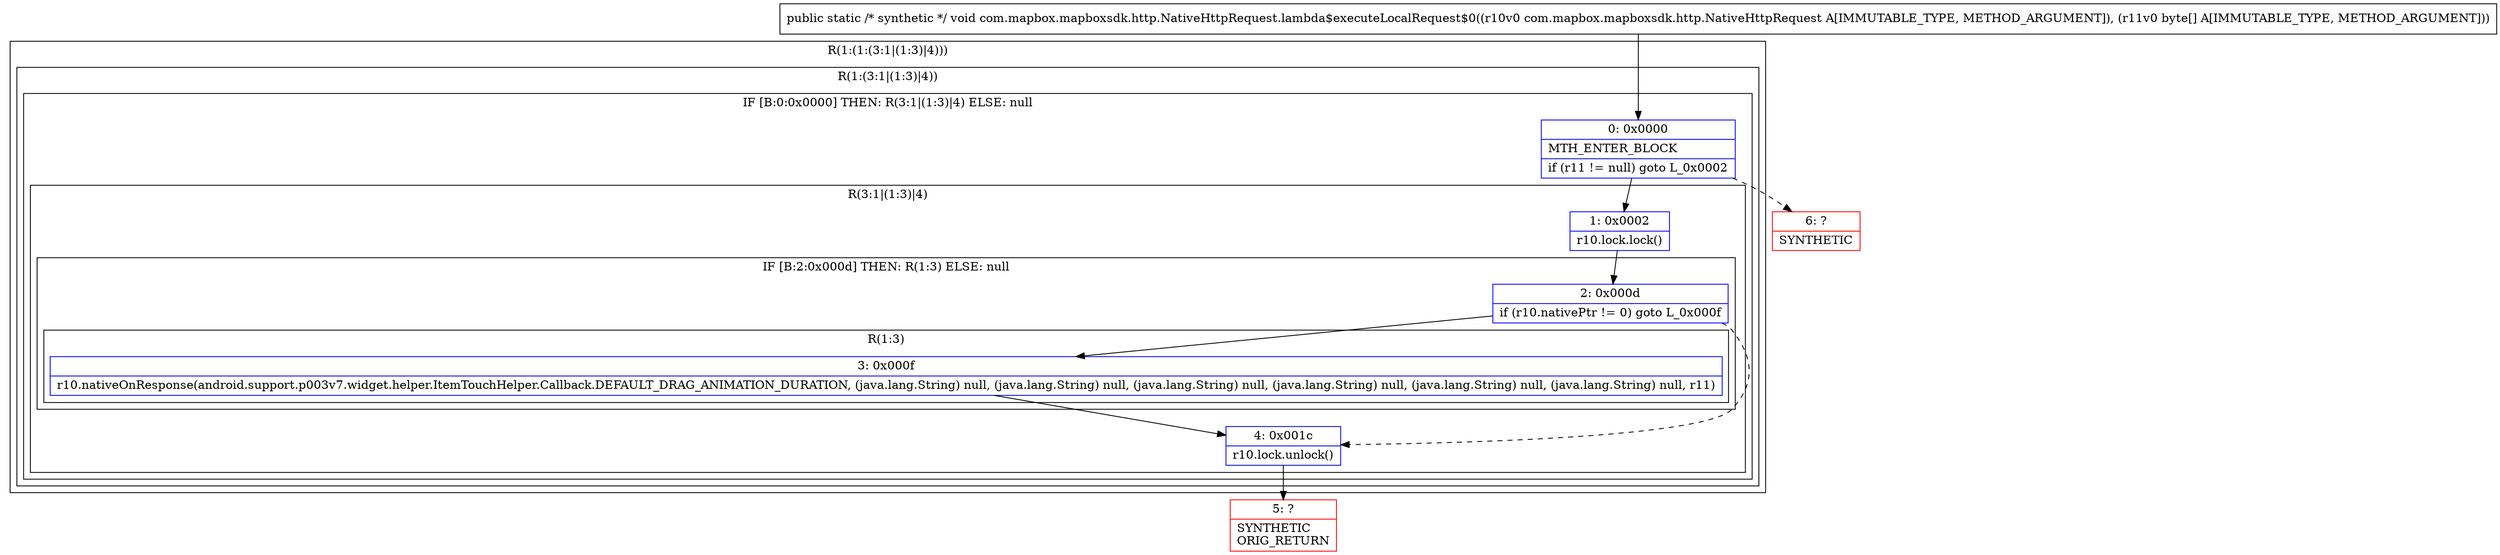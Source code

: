 digraph "CFG forcom.mapbox.mapboxsdk.http.NativeHttpRequest.lambda$executeLocalRequest$0(Lcom\/mapbox\/mapboxsdk\/http\/NativeHttpRequest;[B)V" {
subgraph cluster_Region_231440483 {
label = "R(1:(1:(3:1|(1:3)|4)))";
node [shape=record,color=blue];
subgraph cluster_Region_1884662950 {
label = "R(1:(3:1|(1:3)|4))";
node [shape=record,color=blue];
subgraph cluster_IfRegion_1946748479 {
label = "IF [B:0:0x0000] THEN: R(3:1|(1:3)|4) ELSE: null";
node [shape=record,color=blue];
Node_0 [shape=record,label="{0\:\ 0x0000|MTH_ENTER_BLOCK\l|if (r11 != null) goto L_0x0002\l}"];
subgraph cluster_Region_2029253186 {
label = "R(3:1|(1:3)|4)";
node [shape=record,color=blue];
Node_1 [shape=record,label="{1\:\ 0x0002|r10.lock.lock()\l}"];
subgraph cluster_IfRegion_694861223 {
label = "IF [B:2:0x000d] THEN: R(1:3) ELSE: null";
node [shape=record,color=blue];
Node_2 [shape=record,label="{2\:\ 0x000d|if (r10.nativePtr != 0) goto L_0x000f\l}"];
subgraph cluster_Region_1946617008 {
label = "R(1:3)";
node [shape=record,color=blue];
Node_3 [shape=record,label="{3\:\ 0x000f|r10.nativeOnResponse(android.support.p003v7.widget.helper.ItemTouchHelper.Callback.DEFAULT_DRAG_ANIMATION_DURATION, (java.lang.String) null, (java.lang.String) null, (java.lang.String) null, (java.lang.String) null, (java.lang.String) null, (java.lang.String) null, r11)\l}"];
}
}
Node_4 [shape=record,label="{4\:\ 0x001c|r10.lock.unlock()\l}"];
}
}
}
}
Node_5 [shape=record,color=red,label="{5\:\ ?|SYNTHETIC\lORIG_RETURN\l}"];
Node_6 [shape=record,color=red,label="{6\:\ ?|SYNTHETIC\l}"];
MethodNode[shape=record,label="{public static \/* synthetic *\/ void com.mapbox.mapboxsdk.http.NativeHttpRequest.lambda$executeLocalRequest$0((r10v0 com.mapbox.mapboxsdk.http.NativeHttpRequest A[IMMUTABLE_TYPE, METHOD_ARGUMENT]), (r11v0 byte[] A[IMMUTABLE_TYPE, METHOD_ARGUMENT])) }"];
MethodNode -> Node_0;
Node_0 -> Node_1;
Node_0 -> Node_6[style=dashed];
Node_1 -> Node_2;
Node_2 -> Node_3;
Node_2 -> Node_4[style=dashed];
Node_3 -> Node_4;
Node_4 -> Node_5;
}

